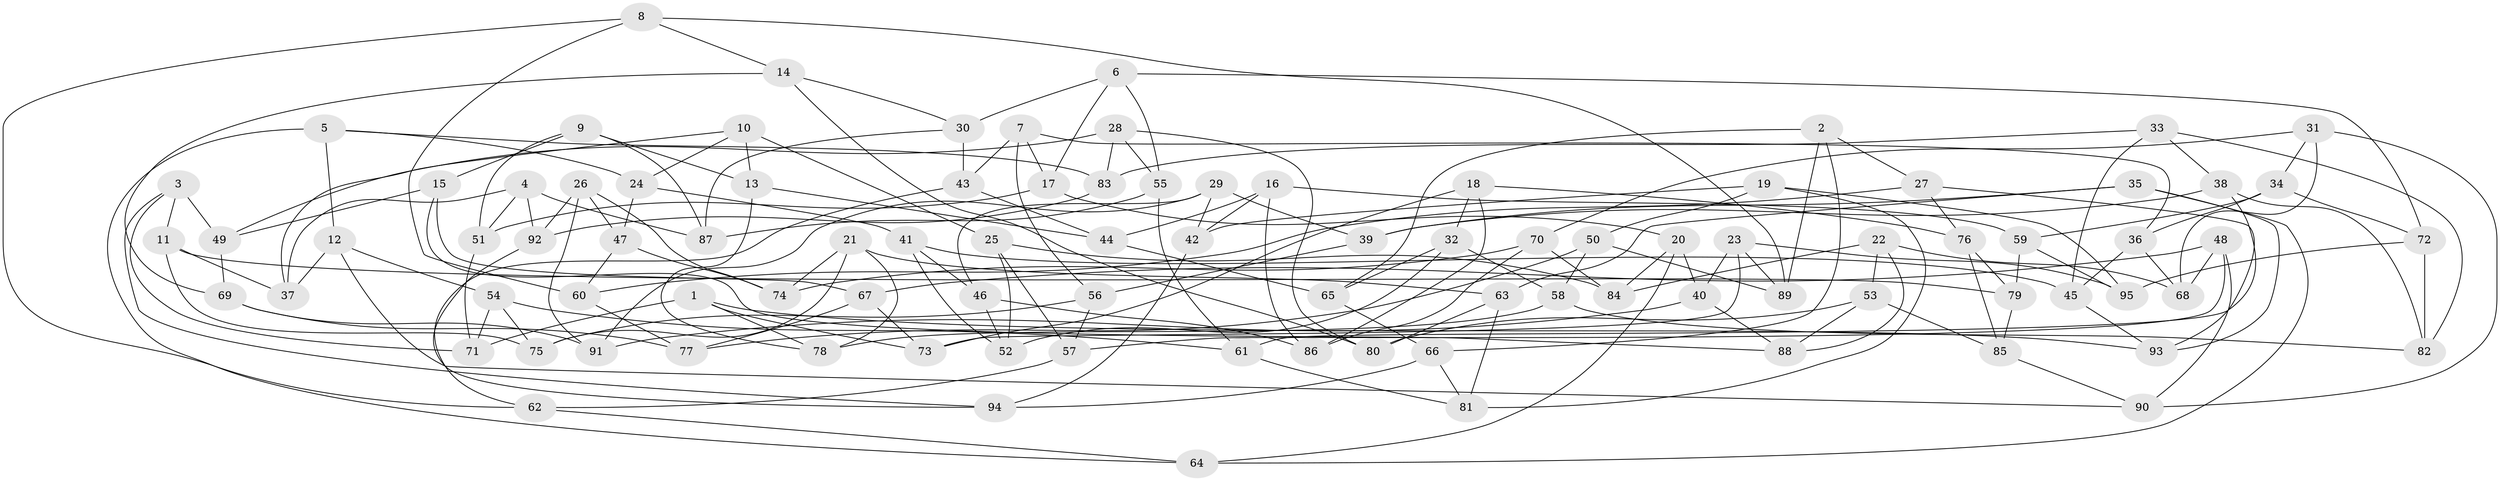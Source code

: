 // coarse degree distribution, {6: 0.2553191489361702, 7: 0.10638297872340426, 8: 0.06382978723404255, 4: 0.3617021276595745, 9: 0.06382978723404255, 10: 0.02127659574468085, 13: 0.02127659574468085, 5: 0.0425531914893617, 3: 0.06382978723404255}
// Generated by graph-tools (version 1.1) at 2025/20/03/04/25 18:20:34]
// undirected, 95 vertices, 190 edges
graph export_dot {
graph [start="1"]
  node [color=gray90,style=filled];
  1;
  2;
  3;
  4;
  5;
  6;
  7;
  8;
  9;
  10;
  11;
  12;
  13;
  14;
  15;
  16;
  17;
  18;
  19;
  20;
  21;
  22;
  23;
  24;
  25;
  26;
  27;
  28;
  29;
  30;
  31;
  32;
  33;
  34;
  35;
  36;
  37;
  38;
  39;
  40;
  41;
  42;
  43;
  44;
  45;
  46;
  47;
  48;
  49;
  50;
  51;
  52;
  53;
  54;
  55;
  56;
  57;
  58;
  59;
  60;
  61;
  62;
  63;
  64;
  65;
  66;
  67;
  68;
  69;
  70;
  71;
  72;
  73;
  74;
  75;
  76;
  77;
  78;
  79;
  80;
  81;
  82;
  83;
  84;
  85;
  86;
  87;
  88;
  89;
  90;
  91;
  92;
  93;
  94;
  95;
  1 -- 93;
  1 -- 73;
  1 -- 78;
  1 -- 71;
  2 -- 27;
  2 -- 65;
  2 -- 89;
  2 -- 66;
  3 -- 94;
  3 -- 11;
  3 -- 49;
  3 -- 71;
  4 -- 87;
  4 -- 51;
  4 -- 37;
  4 -- 92;
  5 -- 24;
  5 -- 64;
  5 -- 12;
  5 -- 83;
  6 -- 30;
  6 -- 17;
  6 -- 55;
  6 -- 72;
  7 -- 56;
  7 -- 43;
  7 -- 17;
  7 -- 36;
  8 -- 60;
  8 -- 14;
  8 -- 62;
  8 -- 89;
  9 -- 87;
  9 -- 15;
  9 -- 13;
  9 -- 51;
  10 -- 25;
  10 -- 37;
  10 -- 13;
  10 -- 24;
  11 -- 79;
  11 -- 37;
  11 -- 75;
  12 -- 54;
  12 -- 90;
  12 -- 37;
  13 -- 44;
  13 -- 78;
  14 -- 30;
  14 -- 69;
  14 -- 80;
  15 -- 88;
  15 -- 49;
  15 -- 67;
  16 -- 44;
  16 -- 42;
  16 -- 59;
  16 -- 86;
  17 -- 20;
  17 -- 51;
  18 -- 76;
  18 -- 73;
  18 -- 32;
  18 -- 86;
  19 -- 95;
  19 -- 42;
  19 -- 50;
  19 -- 81;
  20 -- 40;
  20 -- 64;
  20 -- 84;
  21 -- 63;
  21 -- 78;
  21 -- 75;
  21 -- 74;
  22 -- 53;
  22 -- 88;
  22 -- 68;
  22 -- 84;
  23 -- 89;
  23 -- 40;
  23 -- 95;
  23 -- 73;
  24 -- 41;
  24 -- 47;
  25 -- 52;
  25 -- 84;
  25 -- 57;
  26 -- 74;
  26 -- 47;
  26 -- 91;
  26 -- 92;
  27 -- 76;
  27 -- 93;
  27 -- 60;
  28 -- 80;
  28 -- 49;
  28 -- 83;
  28 -- 55;
  29 -- 39;
  29 -- 91;
  29 -- 42;
  29 -- 46;
  30 -- 87;
  30 -- 43;
  31 -- 68;
  31 -- 90;
  31 -- 34;
  31 -- 70;
  32 -- 65;
  32 -- 52;
  32 -- 58;
  33 -- 82;
  33 -- 38;
  33 -- 83;
  33 -- 45;
  34 -- 59;
  34 -- 36;
  34 -- 72;
  35 -- 93;
  35 -- 63;
  35 -- 39;
  35 -- 64;
  36 -- 45;
  36 -- 68;
  38 -- 82;
  38 -- 61;
  38 -- 39;
  39 -- 56;
  40 -- 91;
  40 -- 88;
  41 -- 46;
  41 -- 45;
  41 -- 52;
  42 -- 94;
  43 -- 44;
  43 -- 62;
  44 -- 65;
  45 -- 93;
  46 -- 52;
  46 -- 86;
  47 -- 74;
  47 -- 60;
  48 -- 57;
  48 -- 68;
  48 -- 67;
  48 -- 90;
  49 -- 69;
  50 -- 77;
  50 -- 89;
  50 -- 58;
  51 -- 71;
  53 -- 88;
  53 -- 85;
  53 -- 80;
  54 -- 75;
  54 -- 71;
  54 -- 61;
  55 -- 61;
  55 -- 87;
  56 -- 75;
  56 -- 57;
  57 -- 62;
  58 -- 82;
  58 -- 78;
  59 -- 79;
  59 -- 95;
  60 -- 77;
  61 -- 81;
  62 -- 64;
  63 -- 81;
  63 -- 80;
  65 -- 66;
  66 -- 94;
  66 -- 81;
  67 -- 73;
  67 -- 77;
  69 -- 77;
  69 -- 91;
  70 -- 86;
  70 -- 74;
  70 -- 84;
  72 -- 82;
  72 -- 95;
  76 -- 85;
  76 -- 79;
  79 -- 85;
  83 -- 92;
  85 -- 90;
  92 -- 94;
}
